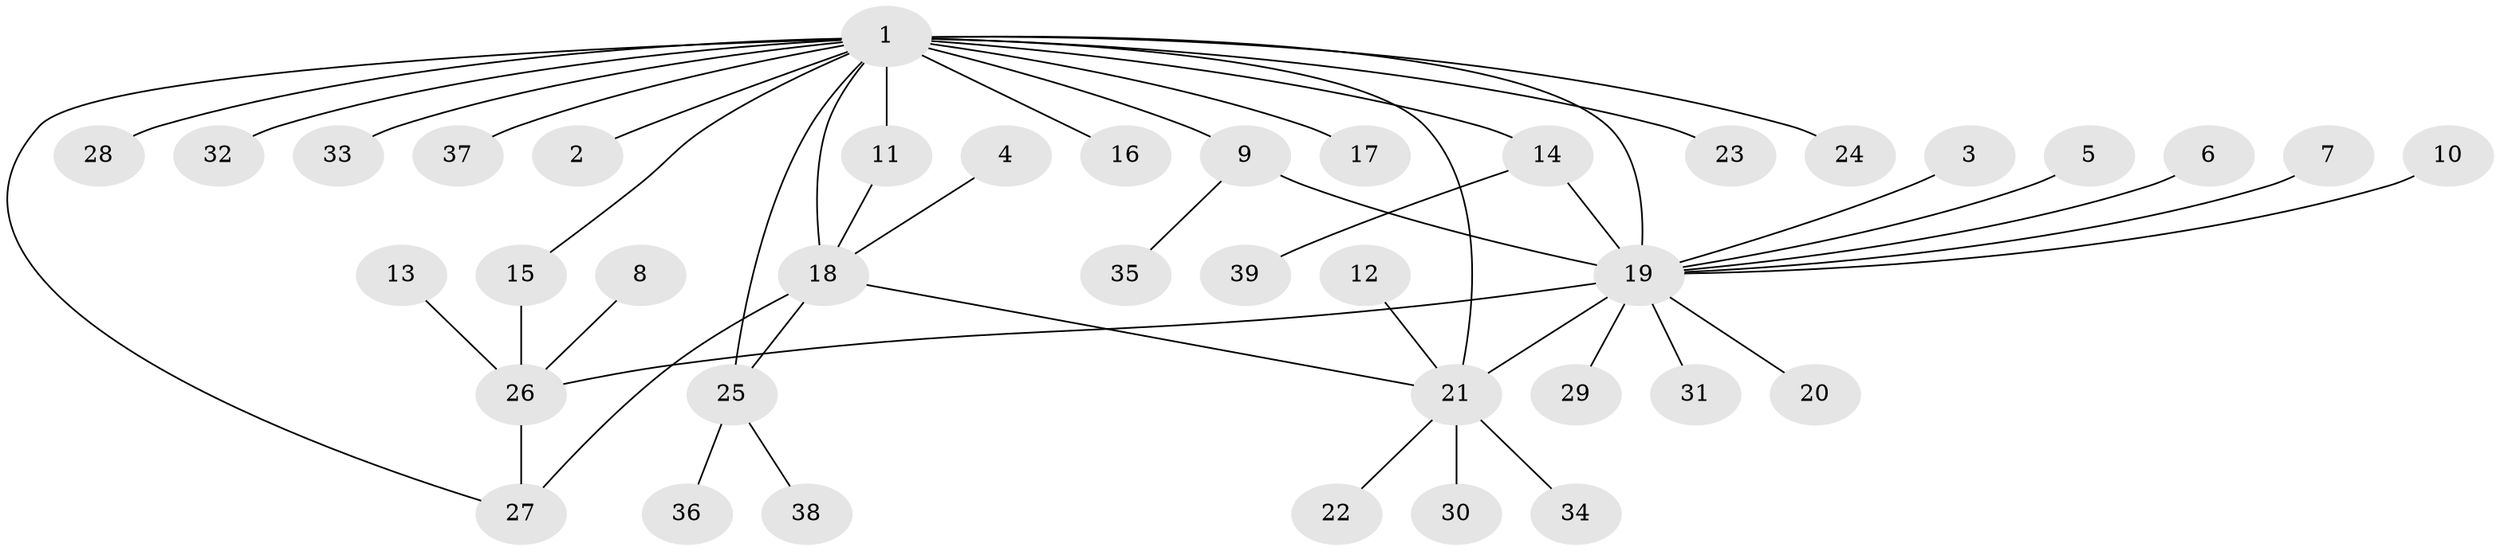 // original degree distribution, {21: 0.01282051282051282, 9: 0.038461538461538464, 2: 0.20512820512820512, 4: 0.07692307692307693, 12: 0.01282051282051282, 1: 0.5256410256410257, 6: 0.038461538461538464, 3: 0.08974358974358974}
// Generated by graph-tools (version 1.1) at 2025/26/03/09/25 03:26:00]
// undirected, 39 vertices, 47 edges
graph export_dot {
graph [start="1"]
  node [color=gray90,style=filled];
  1;
  2;
  3;
  4;
  5;
  6;
  7;
  8;
  9;
  10;
  11;
  12;
  13;
  14;
  15;
  16;
  17;
  18;
  19;
  20;
  21;
  22;
  23;
  24;
  25;
  26;
  27;
  28;
  29;
  30;
  31;
  32;
  33;
  34;
  35;
  36;
  37;
  38;
  39;
  1 -- 2 [weight=1.0];
  1 -- 9 [weight=1.0];
  1 -- 11 [weight=1.0];
  1 -- 14 [weight=1.0];
  1 -- 15 [weight=1.0];
  1 -- 16 [weight=1.0];
  1 -- 17 [weight=1.0];
  1 -- 18 [weight=3.0];
  1 -- 19 [weight=3.0];
  1 -- 21 [weight=3.0];
  1 -- 23 [weight=1.0];
  1 -- 24 [weight=1.0];
  1 -- 25 [weight=2.0];
  1 -- 27 [weight=1.0];
  1 -- 28 [weight=1.0];
  1 -- 32 [weight=1.0];
  1 -- 33 [weight=1.0];
  1 -- 37 [weight=1.0];
  3 -- 19 [weight=1.0];
  4 -- 18 [weight=1.0];
  5 -- 19 [weight=1.0];
  6 -- 19 [weight=1.0];
  7 -- 19 [weight=1.0];
  8 -- 26 [weight=1.0];
  9 -- 19 [weight=1.0];
  9 -- 35 [weight=1.0];
  10 -- 19 [weight=1.0];
  11 -- 18 [weight=1.0];
  12 -- 21 [weight=1.0];
  13 -- 26 [weight=1.0];
  14 -- 19 [weight=2.0];
  14 -- 39 [weight=1.0];
  15 -- 26 [weight=2.0];
  18 -- 21 [weight=1.0];
  18 -- 25 [weight=1.0];
  18 -- 27 [weight=1.0];
  19 -- 20 [weight=1.0];
  19 -- 21 [weight=1.0];
  19 -- 26 [weight=1.0];
  19 -- 29 [weight=1.0];
  19 -- 31 [weight=1.0];
  21 -- 22 [weight=1.0];
  21 -- 30 [weight=1.0];
  21 -- 34 [weight=1.0];
  25 -- 36 [weight=1.0];
  25 -- 38 [weight=1.0];
  26 -- 27 [weight=1.0];
}
